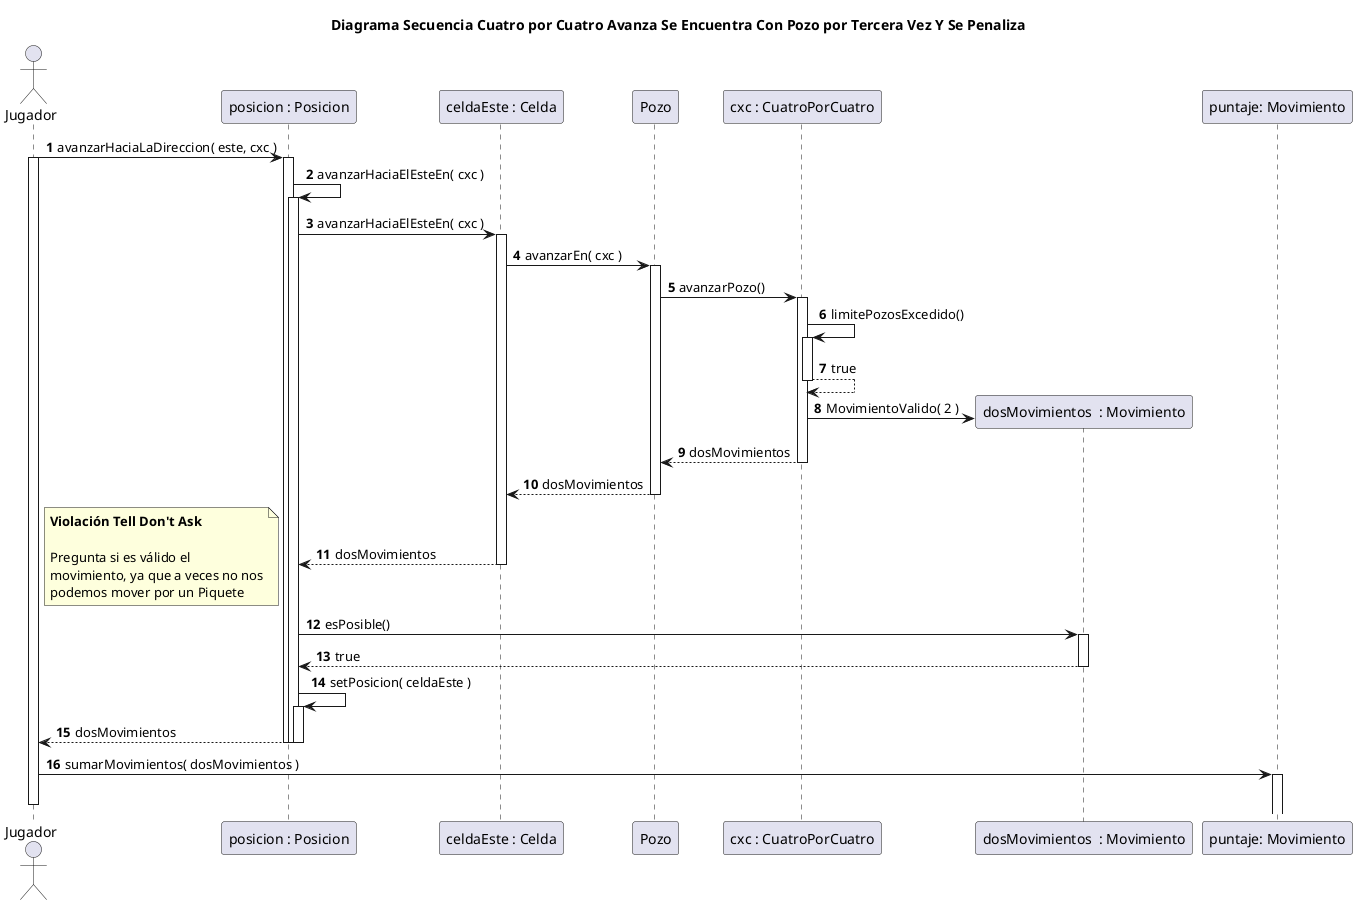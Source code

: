 @startuml
title Diagrama Secuencia Cuatro por Cuatro Avanza Se Encuentra Con Pozo por Tercera Vez Y Se Penaliza

autonumber

actor Jugador

Jugador -> "posicion : Posicion"++: avanzarHaciaLaDireccion( este, cxc )

activate Jugador
"posicion : Posicion" -> "posicion : Posicion"++: avanzarHaciaElEsteEn( cxc )
"posicion : Posicion" -> "celdaEste : Celda"++: avanzarHaciaElEsteEn( cxc )

"celdaEste : Celda" -> Pozo++: avanzarEn( cxc )
Pozo -> "cxc : CuatroPorCuatro"++: avanzarPozo()
"cxc : CuatroPorCuatro" -> "cxc : CuatroPorCuatro"++: limitePozosExcedido()
"cxc : CuatroPorCuatro" --> "cxc : CuatroPorCuatro"--: true
create "dosMovimientos  : Movimiento"
"cxc : CuatroPorCuatro" -> "dosMovimientos  : Movimiento": MovimientoValido( 2 )
"cxc : CuatroPorCuatro" --> Pozo: dosMovimientos
deactivate "cxc : CuatroPorCuatro"
Pozo --> "celdaEste : Celda": dosMovimientos
deactivate Pozo
"celdaEste : Celda" --> "posicion : Posicion": dosMovimientos
deactivate "celdaEste : Celda"

note left
**Violación Tell Don't Ask**

Pregunta si es válido el
movimiento, ya que a veces no nos
podemos mover por un Piquete
end note

"dosMovimientos  : Movimiento" <- "posicion : Posicion"++: esPosible()
"dosMovimientos  : Movimiento" --> "posicion : Posicion": true
deactivate "dosMovimientos  : Movimiento"

"posicion : Posicion" -> "posicion : Posicion"++: setPosicion( celdaEste )



"posicion : Posicion" --> Jugador--: dosMovimientos
deactivate "posicion : Posicion"
deactivate "posicion : Posicion"
Jugador -> "puntaje: Movimiento"++: sumarMovimientos( dosMovimientos )

deactivate Jugador
@enduml